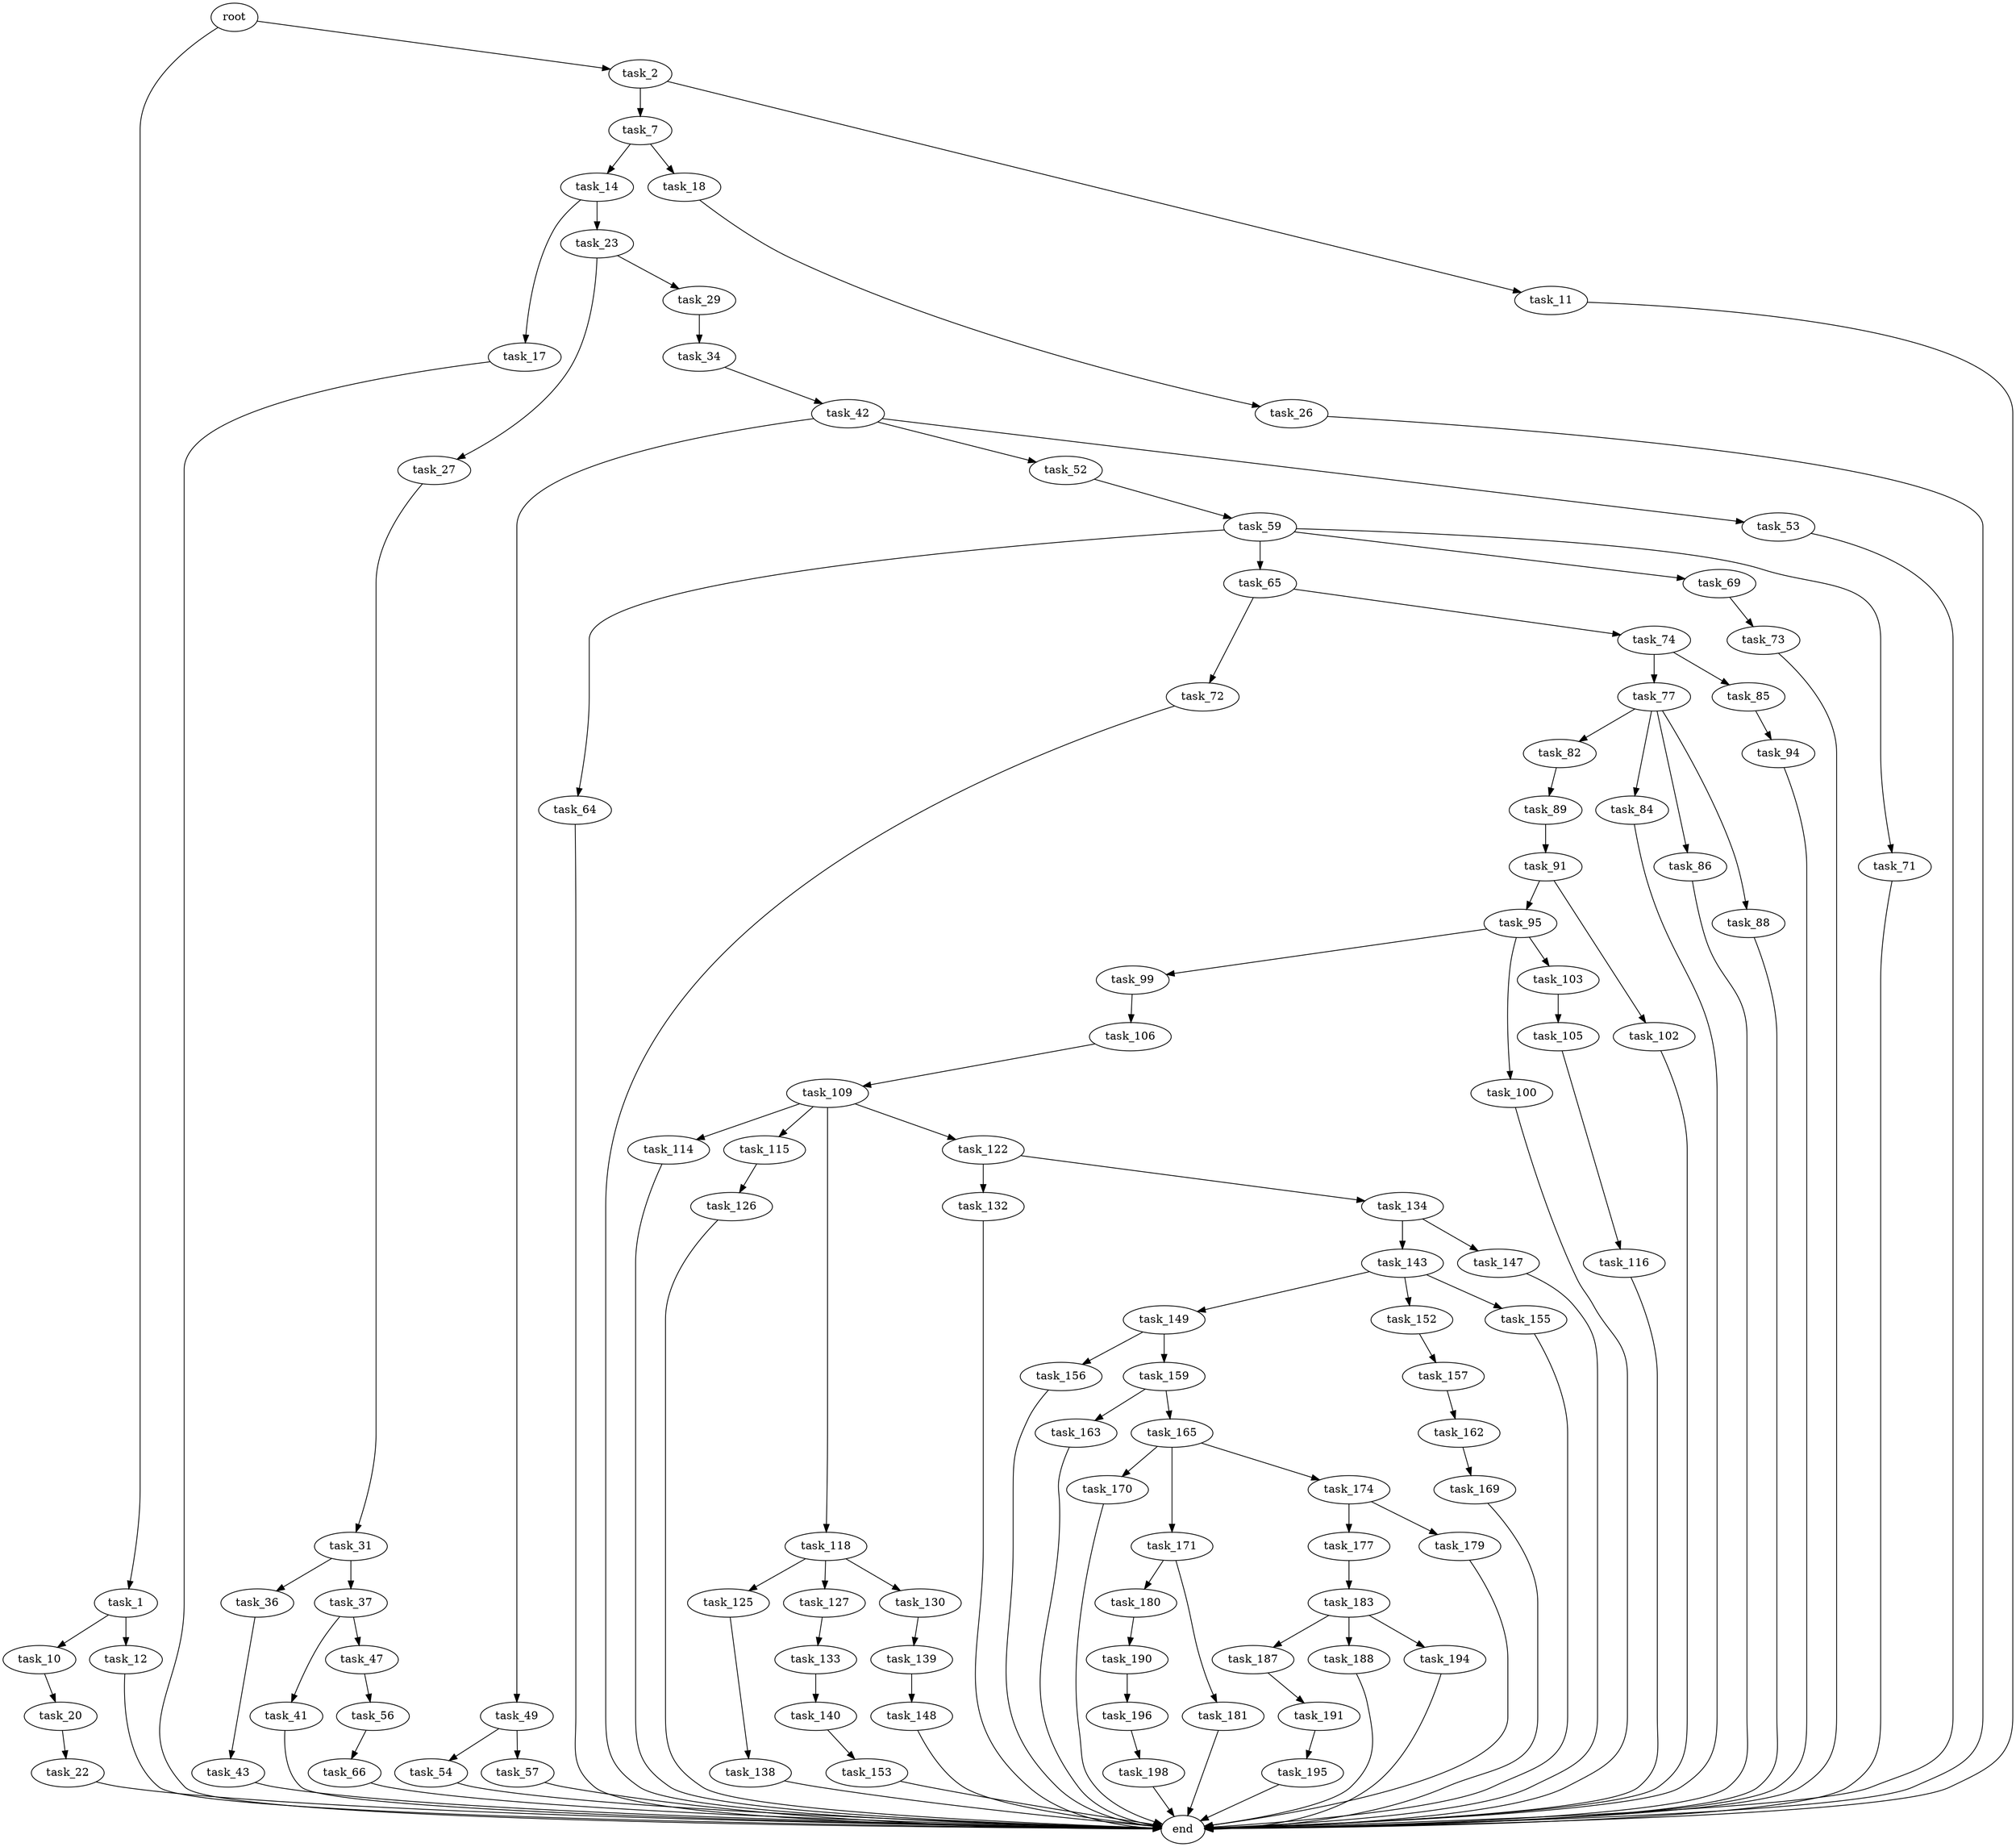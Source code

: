 digraph G {
  root [size="0.000000"];
  task_1 [size="402225410052.000000"];
  task_2 [size="418562969261.000000"];
  task_7 [size="8839595754.000000"];
  task_10 [size="1073741824000.000000"];
  task_11 [size="1181450966.000000"];
  task_12 [size="3889032339.000000"];
  task_14 [size="91007702507.000000"];
  task_17 [size="134217728000.000000"];
  task_18 [size="147589172492.000000"];
  task_20 [size="3971788592.000000"];
  task_22 [size="28991029248.000000"];
  task_23 [size="8589934592.000000"];
  task_26 [size="7907700417.000000"];
  task_27 [size="132312870194.000000"];
  task_29 [size="1073741824000.000000"];
  task_31 [size="465153526254.000000"];
  task_34 [size="339779543.000000"];
  task_36 [size="782757789696.000000"];
  task_37 [size="549755813888.000000"];
  task_41 [size="221950475144.000000"];
  task_42 [size="782757789696.000000"];
  task_43 [size="355339490035.000000"];
  task_47 [size="291509241491.000000"];
  task_49 [size="17696056147.000000"];
  task_52 [size="134217728000.000000"];
  task_53 [size="231928233984.000000"];
  task_54 [size="3266423613.000000"];
  task_56 [size="230398787575.000000"];
  task_57 [size="8589934592.000000"];
  task_59 [size="28991029248.000000"];
  task_64 [size="388962922123.000000"];
  task_65 [size="1073741824000.000000"];
  task_66 [size="1073741824000.000000"];
  task_69 [size="257110797356.000000"];
  task_71 [size="231928233984.000000"];
  task_72 [size="68719476736.000000"];
  task_73 [size="447593542618.000000"];
  task_74 [size="134217728000.000000"];
  task_77 [size="231928233984.000000"];
  task_82 [size="549755813888.000000"];
  task_84 [size="549755813888.000000"];
  task_85 [size="8589934592.000000"];
  task_86 [size="6861246393.000000"];
  task_88 [size="1634967274.000000"];
  task_89 [size="368293445632.000000"];
  task_91 [size="8104048401.000000"];
  task_94 [size="4130411389.000000"];
  task_95 [size="9839426568.000000"];
  task_99 [size="12775776636.000000"];
  task_100 [size="52261749503.000000"];
  task_102 [size="26582449177.000000"];
  task_103 [size="30411247046.000000"];
  task_105 [size="6210325549.000000"];
  task_106 [size="549755813888.000000"];
  task_109 [size="17442859990.000000"];
  task_114 [size="5567583182.000000"];
  task_115 [size="8589934592.000000"];
  task_116 [size="1809965677.000000"];
  task_118 [size="277460440104.000000"];
  task_122 [size="7350355365.000000"];
  task_125 [size="300106440665.000000"];
  task_126 [size="782757789696.000000"];
  task_127 [size="782757789696.000000"];
  task_130 [size="455790868079.000000"];
  task_132 [size="68719476736.000000"];
  task_133 [size="3244388747.000000"];
  task_134 [size="1073741824000.000000"];
  task_138 [size="5886941214.000000"];
  task_139 [size="38021359898.000000"];
  task_140 [size="687788836374.000000"];
  task_143 [size="545664576740.000000"];
  task_147 [size="1073741824000.000000"];
  task_148 [size="28991029248.000000"];
  task_149 [size="10516889209.000000"];
  task_152 [size="1167162329.000000"];
  task_153 [size="28991029248.000000"];
  task_155 [size="231928233984.000000"];
  task_156 [size="623489354546.000000"];
  task_157 [size="480669367156.000000"];
  task_159 [size="231928233984.000000"];
  task_162 [size="4094354880.000000"];
  task_163 [size="453271634156.000000"];
  task_165 [size="8589934592.000000"];
  task_169 [size="2083606892.000000"];
  task_170 [size="446696302552.000000"];
  task_171 [size="78188517746.000000"];
  task_174 [size="782757789696.000000"];
  task_177 [size="28122745662.000000"];
  task_179 [size="22798634062.000000"];
  task_180 [size="1073741824000.000000"];
  task_181 [size="9163868321.000000"];
  task_183 [size="856468597738.000000"];
  task_187 [size="5321381092.000000"];
  task_188 [size="38019790965.000000"];
  task_190 [size="35548497216.000000"];
  task_191 [size="782757789696.000000"];
  task_194 [size="29500937072.000000"];
  task_195 [size="782757789696.000000"];
  task_196 [size="368293445632.000000"];
  task_198 [size="231928233984.000000"];
  end [size="0.000000"];

  root -> task_1 [size="1.000000"];
  root -> task_2 [size="1.000000"];
  task_1 -> task_10 [size="536870912.000000"];
  task_1 -> task_12 [size="536870912.000000"];
  task_2 -> task_7 [size="411041792.000000"];
  task_2 -> task_11 [size="411041792.000000"];
  task_7 -> task_14 [size="301989888.000000"];
  task_7 -> task_18 [size="301989888.000000"];
  task_10 -> task_20 [size="838860800.000000"];
  task_11 -> end [size="1.000000"];
  task_12 -> end [size="1.000000"];
  task_14 -> task_17 [size="75497472.000000"];
  task_14 -> task_23 [size="75497472.000000"];
  task_17 -> end [size="1.000000"];
  task_18 -> task_26 [size="301989888.000000"];
  task_20 -> task_22 [size="209715200.000000"];
  task_22 -> end [size="1.000000"];
  task_23 -> task_27 [size="33554432.000000"];
  task_23 -> task_29 [size="33554432.000000"];
  task_26 -> end [size="1.000000"];
  task_27 -> task_31 [size="209715200.000000"];
  task_29 -> task_34 [size="838860800.000000"];
  task_31 -> task_36 [size="301989888.000000"];
  task_31 -> task_37 [size="301989888.000000"];
  task_34 -> task_42 [size="33554432.000000"];
  task_36 -> task_43 [size="679477248.000000"];
  task_37 -> task_41 [size="536870912.000000"];
  task_37 -> task_47 [size="536870912.000000"];
  task_41 -> end [size="1.000000"];
  task_42 -> task_49 [size="679477248.000000"];
  task_42 -> task_52 [size="679477248.000000"];
  task_42 -> task_53 [size="679477248.000000"];
  task_43 -> end [size="1.000000"];
  task_47 -> task_56 [size="679477248.000000"];
  task_49 -> task_54 [size="838860800.000000"];
  task_49 -> task_57 [size="838860800.000000"];
  task_52 -> task_59 [size="209715200.000000"];
  task_53 -> end [size="1.000000"];
  task_54 -> end [size="1.000000"];
  task_56 -> task_66 [size="838860800.000000"];
  task_57 -> end [size="1.000000"];
  task_59 -> task_64 [size="75497472.000000"];
  task_59 -> task_65 [size="75497472.000000"];
  task_59 -> task_69 [size="75497472.000000"];
  task_59 -> task_71 [size="75497472.000000"];
  task_64 -> end [size="1.000000"];
  task_65 -> task_72 [size="838860800.000000"];
  task_65 -> task_74 [size="838860800.000000"];
  task_66 -> end [size="1.000000"];
  task_69 -> task_73 [size="411041792.000000"];
  task_71 -> end [size="1.000000"];
  task_72 -> end [size="1.000000"];
  task_73 -> end [size="1.000000"];
  task_74 -> task_77 [size="209715200.000000"];
  task_74 -> task_85 [size="209715200.000000"];
  task_77 -> task_82 [size="301989888.000000"];
  task_77 -> task_84 [size="301989888.000000"];
  task_77 -> task_86 [size="301989888.000000"];
  task_77 -> task_88 [size="301989888.000000"];
  task_82 -> task_89 [size="536870912.000000"];
  task_84 -> end [size="1.000000"];
  task_85 -> task_94 [size="33554432.000000"];
  task_86 -> end [size="1.000000"];
  task_88 -> end [size="1.000000"];
  task_89 -> task_91 [size="411041792.000000"];
  task_91 -> task_95 [size="209715200.000000"];
  task_91 -> task_102 [size="209715200.000000"];
  task_94 -> end [size="1.000000"];
  task_95 -> task_99 [size="536870912.000000"];
  task_95 -> task_100 [size="536870912.000000"];
  task_95 -> task_103 [size="536870912.000000"];
  task_99 -> task_106 [size="301989888.000000"];
  task_100 -> end [size="1.000000"];
  task_102 -> end [size="1.000000"];
  task_103 -> task_105 [size="838860800.000000"];
  task_105 -> task_116 [size="536870912.000000"];
  task_106 -> task_109 [size="536870912.000000"];
  task_109 -> task_114 [size="33554432.000000"];
  task_109 -> task_115 [size="33554432.000000"];
  task_109 -> task_118 [size="33554432.000000"];
  task_109 -> task_122 [size="33554432.000000"];
  task_114 -> end [size="1.000000"];
  task_115 -> task_126 [size="33554432.000000"];
  task_116 -> end [size="1.000000"];
  task_118 -> task_125 [size="209715200.000000"];
  task_118 -> task_127 [size="209715200.000000"];
  task_118 -> task_130 [size="209715200.000000"];
  task_122 -> task_132 [size="209715200.000000"];
  task_122 -> task_134 [size="209715200.000000"];
  task_125 -> task_138 [size="301989888.000000"];
  task_126 -> end [size="1.000000"];
  task_127 -> task_133 [size="679477248.000000"];
  task_130 -> task_139 [size="301989888.000000"];
  task_132 -> end [size="1.000000"];
  task_133 -> task_140 [size="301989888.000000"];
  task_134 -> task_143 [size="838860800.000000"];
  task_134 -> task_147 [size="838860800.000000"];
  task_138 -> end [size="1.000000"];
  task_139 -> task_148 [size="679477248.000000"];
  task_140 -> task_153 [size="536870912.000000"];
  task_143 -> task_149 [size="679477248.000000"];
  task_143 -> task_152 [size="679477248.000000"];
  task_143 -> task_155 [size="679477248.000000"];
  task_147 -> end [size="1.000000"];
  task_148 -> end [size="1.000000"];
  task_149 -> task_156 [size="301989888.000000"];
  task_149 -> task_159 [size="301989888.000000"];
  task_152 -> task_157 [size="33554432.000000"];
  task_153 -> end [size="1.000000"];
  task_155 -> end [size="1.000000"];
  task_156 -> end [size="1.000000"];
  task_157 -> task_162 [size="679477248.000000"];
  task_159 -> task_163 [size="301989888.000000"];
  task_159 -> task_165 [size="301989888.000000"];
  task_162 -> task_169 [size="301989888.000000"];
  task_163 -> end [size="1.000000"];
  task_165 -> task_170 [size="33554432.000000"];
  task_165 -> task_171 [size="33554432.000000"];
  task_165 -> task_174 [size="33554432.000000"];
  task_169 -> end [size="1.000000"];
  task_170 -> end [size="1.000000"];
  task_171 -> task_180 [size="75497472.000000"];
  task_171 -> task_181 [size="75497472.000000"];
  task_174 -> task_177 [size="679477248.000000"];
  task_174 -> task_179 [size="679477248.000000"];
  task_177 -> task_183 [size="679477248.000000"];
  task_179 -> end [size="1.000000"];
  task_180 -> task_190 [size="838860800.000000"];
  task_181 -> end [size="1.000000"];
  task_183 -> task_187 [size="679477248.000000"];
  task_183 -> task_188 [size="679477248.000000"];
  task_183 -> task_194 [size="679477248.000000"];
  task_187 -> task_191 [size="134217728.000000"];
  task_188 -> end [size="1.000000"];
  task_190 -> task_196 [size="33554432.000000"];
  task_191 -> task_195 [size="679477248.000000"];
  task_194 -> end [size="1.000000"];
  task_195 -> end [size="1.000000"];
  task_196 -> task_198 [size="411041792.000000"];
  task_198 -> end [size="1.000000"];
}
